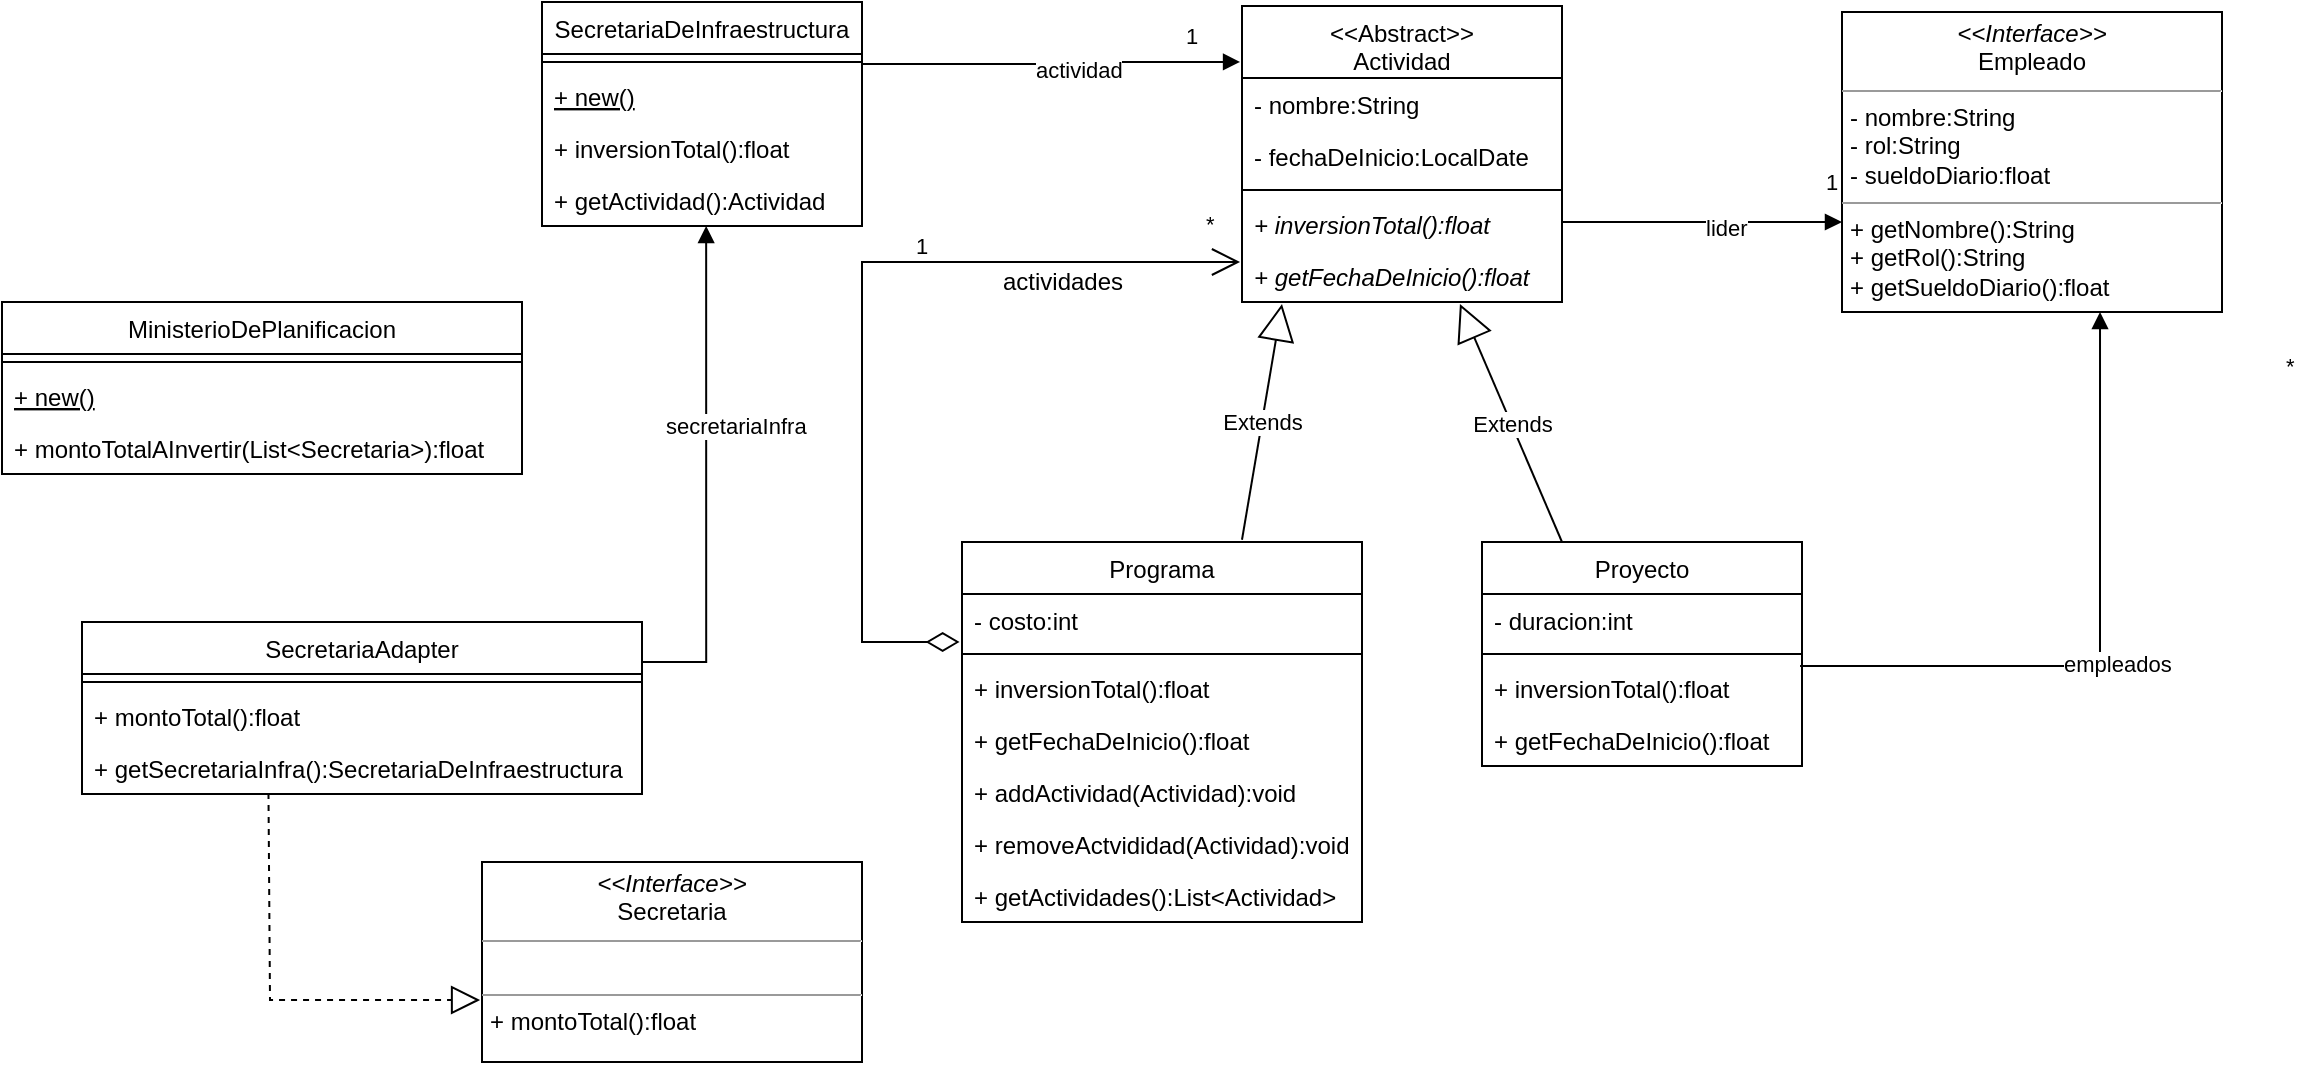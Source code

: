 <mxfile version="20.6.0" type="github">
  <diagram id="C5RBs43oDa-KdzZeNtuy" name="Page-1">
    <mxGraphModel dx="1848" dy="1698" grid="1" gridSize="10" guides="1" tooltips="1" connect="1" arrows="1" fold="1" page="1" pageScale="1" pageWidth="827" pageHeight="1169" math="0" shadow="0">
      <root>
        <mxCell id="WIyWlLk6GJQsqaUBKTNV-0" />
        <mxCell id="WIyWlLk6GJQsqaUBKTNV-1" parent="WIyWlLk6GJQsqaUBKTNV-0" />
        <mxCell id="ZmnFRqZtTHVAp45yPcgr-0" value="Proyecto" style="swimlane;fontStyle=0;align=center;verticalAlign=top;childLayout=stackLayout;horizontal=1;startSize=26;horizontalStack=0;resizeParent=1;resizeParentMax=0;resizeLast=0;collapsible=1;marginBottom=0;" vertex="1" parent="WIyWlLk6GJQsqaUBKTNV-1">
          <mxGeometry x="100" y="120" width="160" height="112" as="geometry" />
        </mxCell>
        <mxCell id="ZmnFRqZtTHVAp45yPcgr-5" value="- duracion:int" style="text;strokeColor=none;fillColor=none;align=left;verticalAlign=top;spacingLeft=4;spacingRight=4;overflow=hidden;rotatable=0;points=[[0,0.5],[1,0.5]];portConstraint=eastwest;" vertex="1" parent="ZmnFRqZtTHVAp45yPcgr-0">
          <mxGeometry y="26" width="160" height="26" as="geometry" />
        </mxCell>
        <mxCell id="ZmnFRqZtTHVAp45yPcgr-2" value="" style="line;strokeWidth=1;fillColor=none;align=left;verticalAlign=middle;spacingTop=-1;spacingLeft=3;spacingRight=3;rotatable=0;labelPosition=right;points=[];portConstraint=eastwest;strokeColor=inherit;" vertex="1" parent="ZmnFRqZtTHVAp45yPcgr-0">
          <mxGeometry y="52" width="160" height="8" as="geometry" />
        </mxCell>
        <mxCell id="ZmnFRqZtTHVAp45yPcgr-3" value="+ inversionTotal():float" style="text;strokeColor=none;fillColor=none;align=left;verticalAlign=top;spacingLeft=4;spacingRight=4;overflow=hidden;rotatable=0;points=[[0,0.5],[1,0.5]];portConstraint=eastwest;" vertex="1" parent="ZmnFRqZtTHVAp45yPcgr-0">
          <mxGeometry y="60" width="160" height="26" as="geometry" />
        </mxCell>
        <mxCell id="ZmnFRqZtTHVAp45yPcgr-25" value="+ getFechaDeInicio():float" style="text;strokeColor=none;fillColor=none;align=left;verticalAlign=top;spacingLeft=4;spacingRight=4;overflow=hidden;rotatable=0;points=[[0,0.5],[1,0.5]];portConstraint=eastwest;fontStyle=0" vertex="1" parent="ZmnFRqZtTHVAp45yPcgr-0">
          <mxGeometry y="86" width="160" height="26" as="geometry" />
        </mxCell>
        <mxCell id="ZmnFRqZtTHVAp45yPcgr-6" value="&lt;p style=&quot;margin:0px;margin-top:4px;text-align:center;&quot;&gt;&lt;i&gt;&amp;lt;&amp;lt;Interface&amp;gt;&amp;gt;&lt;/i&gt;&lt;br&gt;Empleado&lt;/p&gt;&lt;hr size=&quot;1&quot;&gt;&lt;p style=&quot;margin:0px;margin-left:4px;&quot;&gt;- nombre:String&lt;/p&gt;&lt;p style=&quot;margin:0px;margin-left:4px;&quot;&gt;- rol:String&lt;/p&gt;&lt;p style=&quot;margin:0px;margin-left:4px;&quot;&gt;- sueldoDiario:float&lt;/p&gt;&lt;hr size=&quot;1&quot;&gt;&lt;p style=&quot;margin:0px;margin-left:4px;&quot;&gt;+ getNombre():String&lt;/p&gt;&lt;p style=&quot;margin:0px;margin-left:4px;&quot;&gt;+ getRol():String&lt;/p&gt;&lt;p style=&quot;margin:0px;margin-left:4px;&quot;&gt;+ getSueldoDiario():float&lt;/p&gt;" style="verticalAlign=top;align=left;overflow=fill;fontSize=12;fontFamily=Helvetica;html=1;" vertex="1" parent="WIyWlLk6GJQsqaUBKTNV-1">
          <mxGeometry x="280" y="-145" width="190" height="150" as="geometry" />
        </mxCell>
        <mxCell id="ZmnFRqZtTHVAp45yPcgr-7" value="empleados" style="endArrow=block;endFill=1;html=1;edgeStyle=orthogonalEdgeStyle;align=left;verticalAlign=top;rounded=0;exitX=0.994;exitY=0.077;exitDx=0;exitDy=0;exitPerimeter=0;entryX=0.679;entryY=1;entryDx=0;entryDy=0;entryPerimeter=0;" edge="1" parent="WIyWlLk6GJQsqaUBKTNV-1" source="ZmnFRqZtTHVAp45yPcgr-3" target="ZmnFRqZtTHVAp45yPcgr-6">
          <mxGeometry y="20" relative="1" as="geometry">
            <mxPoint x="360" y="180" as="sourcePoint" />
            <mxPoint x="520" y="180" as="targetPoint" />
            <Array as="points">
              <mxPoint x="409" y="182" />
            </Array>
            <mxPoint as="offset" />
          </mxGeometry>
        </mxCell>
        <mxCell id="ZmnFRqZtTHVAp45yPcgr-8" value="*" style="edgeLabel;resizable=0;html=1;align=left;verticalAlign=bottom;" connectable="0" vertex="1" parent="ZmnFRqZtTHVAp45yPcgr-7">
          <mxGeometry x="-1" relative="1" as="geometry">
            <mxPoint x="241" y="-142" as="offset" />
          </mxGeometry>
        </mxCell>
        <mxCell id="ZmnFRqZtTHVAp45yPcgr-9" value="Programa" style="swimlane;fontStyle=0;align=center;verticalAlign=top;childLayout=stackLayout;horizontal=1;startSize=26;horizontalStack=0;resizeParent=1;resizeParentMax=0;resizeLast=0;collapsible=1;marginBottom=0;" vertex="1" parent="WIyWlLk6GJQsqaUBKTNV-1">
          <mxGeometry x="-160" y="120" width="200" height="190" as="geometry" />
        </mxCell>
        <mxCell id="ZmnFRqZtTHVAp45yPcgr-15" value="- costo:int" style="text;strokeColor=none;fillColor=none;align=left;verticalAlign=top;spacingLeft=4;spacingRight=4;overflow=hidden;rotatable=0;points=[[0,0.5],[1,0.5]];portConstraint=eastwest;" vertex="1" parent="ZmnFRqZtTHVAp45yPcgr-9">
          <mxGeometry y="26" width="200" height="26" as="geometry" />
        </mxCell>
        <mxCell id="ZmnFRqZtTHVAp45yPcgr-13" value="" style="line;strokeWidth=1;fillColor=none;align=left;verticalAlign=middle;spacingTop=-1;spacingLeft=3;spacingRight=3;rotatable=0;labelPosition=right;points=[];portConstraint=eastwest;strokeColor=inherit;" vertex="1" parent="ZmnFRqZtTHVAp45yPcgr-9">
          <mxGeometry y="52" width="200" height="8" as="geometry" />
        </mxCell>
        <mxCell id="ZmnFRqZtTHVAp45yPcgr-22" value="+ inversionTotal():float" style="text;strokeColor=none;fillColor=none;align=left;verticalAlign=top;spacingLeft=4;spacingRight=4;overflow=hidden;rotatable=0;points=[[0,0.5],[1,0.5]];portConstraint=eastwest;fontStyle=0" vertex="1" parent="ZmnFRqZtTHVAp45yPcgr-9">
          <mxGeometry y="60" width="200" height="26" as="geometry" />
        </mxCell>
        <mxCell id="ZmnFRqZtTHVAp45yPcgr-24" value="+ getFechaDeInicio():float" style="text;strokeColor=none;fillColor=none;align=left;verticalAlign=top;spacingLeft=4;spacingRight=4;overflow=hidden;rotatable=0;points=[[0,0.5],[1,0.5]];portConstraint=eastwest;fontStyle=0" vertex="1" parent="ZmnFRqZtTHVAp45yPcgr-9">
          <mxGeometry y="86" width="200" height="26" as="geometry" />
        </mxCell>
        <mxCell id="ZmnFRqZtTHVAp45yPcgr-56" value="+ addActividad(Actividad):void" style="text;strokeColor=none;fillColor=none;align=left;verticalAlign=top;spacingLeft=4;spacingRight=4;overflow=hidden;rotatable=0;points=[[0,0.5],[1,0.5]];portConstraint=eastwest;fontStyle=0" vertex="1" parent="ZmnFRqZtTHVAp45yPcgr-9">
          <mxGeometry y="112" width="200" height="26" as="geometry" />
        </mxCell>
        <mxCell id="ZmnFRqZtTHVAp45yPcgr-57" value="+ removeActvididad(Actividad):void" style="text;strokeColor=none;fillColor=none;align=left;verticalAlign=top;spacingLeft=4;spacingRight=4;overflow=hidden;rotatable=0;points=[[0,0.5],[1,0.5]];portConstraint=eastwest;fontStyle=0" vertex="1" parent="ZmnFRqZtTHVAp45yPcgr-9">
          <mxGeometry y="138" width="200" height="26" as="geometry" />
        </mxCell>
        <mxCell id="ZmnFRqZtTHVAp45yPcgr-58" value="+ getActividades():List&lt;Actividad&gt;" style="text;strokeColor=none;fillColor=none;align=left;verticalAlign=top;spacingLeft=4;spacingRight=4;overflow=hidden;rotatable=0;points=[[0,0.5],[1,0.5]];portConstraint=eastwest;fontStyle=0" vertex="1" parent="ZmnFRqZtTHVAp45yPcgr-9">
          <mxGeometry y="164" width="200" height="26" as="geometry" />
        </mxCell>
        <mxCell id="ZmnFRqZtTHVAp45yPcgr-18" value="&lt;&lt;Abstract&gt;&gt;&#xa;Actividad" style="swimlane;fontStyle=0;align=center;verticalAlign=top;childLayout=stackLayout;horizontal=1;startSize=36;horizontalStack=0;resizeParent=1;resizeParentMax=0;resizeLast=0;collapsible=1;marginBottom=0;" vertex="1" parent="WIyWlLk6GJQsqaUBKTNV-1">
          <mxGeometry x="-20" y="-148" width="160" height="148" as="geometry" />
        </mxCell>
        <mxCell id="ZmnFRqZtTHVAp45yPcgr-10" value="- nombre:String" style="text;strokeColor=none;fillColor=none;align=left;verticalAlign=top;spacingLeft=4;spacingRight=4;overflow=hidden;rotatable=0;points=[[0,0.5],[1,0.5]];portConstraint=eastwest;" vertex="1" parent="ZmnFRqZtTHVAp45yPcgr-18">
          <mxGeometry y="36" width="160" height="26" as="geometry" />
        </mxCell>
        <mxCell id="ZmnFRqZtTHVAp45yPcgr-4" value="- fechaDeInicio:LocalDate" style="text;strokeColor=none;fillColor=none;align=left;verticalAlign=top;spacingLeft=4;spacingRight=4;overflow=hidden;rotatable=0;points=[[0,0.5],[1,0.5]];portConstraint=eastwest;" vertex="1" parent="ZmnFRqZtTHVAp45yPcgr-18">
          <mxGeometry y="62" width="160" height="26" as="geometry" />
        </mxCell>
        <mxCell id="ZmnFRqZtTHVAp45yPcgr-20" value="" style="line;strokeWidth=1;fillColor=none;align=left;verticalAlign=middle;spacingTop=-1;spacingLeft=3;spacingRight=3;rotatable=0;labelPosition=right;points=[];portConstraint=eastwest;strokeColor=inherit;" vertex="1" parent="ZmnFRqZtTHVAp45yPcgr-18">
          <mxGeometry y="88" width="160" height="8" as="geometry" />
        </mxCell>
        <mxCell id="ZmnFRqZtTHVAp45yPcgr-14" value="+ inversionTotal():float" style="text;strokeColor=none;fillColor=none;align=left;verticalAlign=top;spacingLeft=4;spacingRight=4;overflow=hidden;rotatable=0;points=[[0,0.5],[1,0.5]];portConstraint=eastwest;fontStyle=2" vertex="1" parent="ZmnFRqZtTHVAp45yPcgr-18">
          <mxGeometry y="96" width="160" height="26" as="geometry" />
        </mxCell>
        <mxCell id="ZmnFRqZtTHVAp45yPcgr-23" value="+ getFechaDeInicio():float" style="text;strokeColor=none;fillColor=none;align=left;verticalAlign=top;spacingLeft=4;spacingRight=4;overflow=hidden;rotatable=0;points=[[0,0.5],[1,0.5]];portConstraint=eastwest;fontStyle=2" vertex="1" parent="ZmnFRqZtTHVAp45yPcgr-18">
          <mxGeometry y="122" width="160" height="26" as="geometry" />
        </mxCell>
        <mxCell id="ZmnFRqZtTHVAp45yPcgr-26" value="Extends" style="endArrow=block;endSize=16;endFill=0;html=1;rounded=0;exitX=0.7;exitY=-0.006;exitDx=0;exitDy=0;exitPerimeter=0;entryX=0.125;entryY=1.038;entryDx=0;entryDy=0;entryPerimeter=0;" edge="1" parent="WIyWlLk6GJQsqaUBKTNV-1" source="ZmnFRqZtTHVAp45yPcgr-9" target="ZmnFRqZtTHVAp45yPcgr-23">
          <mxGeometry width="160" relative="1" as="geometry">
            <mxPoint x="-70" y="70" as="sourcePoint" />
            <mxPoint x="90" y="70" as="targetPoint" />
          </mxGeometry>
        </mxCell>
        <mxCell id="ZmnFRqZtTHVAp45yPcgr-27" value="Extends" style="endArrow=block;endSize=16;endFill=0;html=1;rounded=0;exitX=0.25;exitY=0;exitDx=0;exitDy=0;entryX=0.681;entryY=1.038;entryDx=0;entryDy=0;entryPerimeter=0;" edge="1" parent="WIyWlLk6GJQsqaUBKTNV-1" source="ZmnFRqZtTHVAp45yPcgr-0" target="ZmnFRqZtTHVAp45yPcgr-23">
          <mxGeometry width="160" relative="1" as="geometry">
            <mxPoint x="80" y="50" as="sourcePoint" />
            <mxPoint x="240" y="50" as="targetPoint" />
          </mxGeometry>
        </mxCell>
        <mxCell id="ZmnFRqZtTHVAp45yPcgr-30" value="*" style="endArrow=open;html=1;endSize=12;startArrow=diamondThin;startSize=14;startFill=0;edgeStyle=orthogonalEdgeStyle;align=left;verticalAlign=bottom;rounded=0;exitX=-0.006;exitY=0.923;exitDx=0;exitDy=0;exitPerimeter=0;entryX=-0.006;entryY=0.231;entryDx=0;entryDy=0;entryPerimeter=0;" edge="1" parent="WIyWlLk6GJQsqaUBKTNV-1" source="ZmnFRqZtTHVAp45yPcgr-15" target="ZmnFRqZtTHVAp45yPcgr-23">
          <mxGeometry x="0.911" y="10" relative="1" as="geometry">
            <mxPoint x="-220" y="170" as="sourcePoint" />
            <mxPoint x="-140" y="-20" as="targetPoint" />
            <Array as="points">
              <mxPoint x="-210" y="170" />
              <mxPoint x="-210" y="-20" />
            </Array>
            <mxPoint as="offset" />
          </mxGeometry>
        </mxCell>
        <mxCell id="ZmnFRqZtTHVAp45yPcgr-31" value="actividades" style="text;html=1;align=center;verticalAlign=middle;resizable=0;points=[];autosize=1;strokeColor=none;fillColor=none;" vertex="1" parent="WIyWlLk6GJQsqaUBKTNV-1">
          <mxGeometry x="-150" y="-25" width="80" height="30" as="geometry" />
        </mxCell>
        <mxCell id="ZmnFRqZtTHVAp45yPcgr-32" value="lider" style="endArrow=block;endFill=1;html=1;edgeStyle=orthogonalEdgeStyle;align=left;verticalAlign=top;rounded=0;" edge="1" parent="WIyWlLk6GJQsqaUBKTNV-1">
          <mxGeometry y="10" relative="1" as="geometry">
            <mxPoint x="140" y="-40" as="sourcePoint" />
            <mxPoint x="280" y="-40" as="targetPoint" />
            <mxPoint as="offset" />
          </mxGeometry>
        </mxCell>
        <mxCell id="ZmnFRqZtTHVAp45yPcgr-33" value="1" style="edgeLabel;resizable=0;html=1;align=left;verticalAlign=bottom;" connectable="0" vertex="1" parent="ZmnFRqZtTHVAp45yPcgr-32">
          <mxGeometry x="-1" relative="1" as="geometry">
            <mxPoint x="130" y="-12" as="offset" />
          </mxGeometry>
        </mxCell>
        <mxCell id="ZmnFRqZtTHVAp45yPcgr-34" value="SecretariaDeInfraestructura" style="swimlane;fontStyle=0;align=center;verticalAlign=top;childLayout=stackLayout;horizontal=1;startSize=26;horizontalStack=0;resizeParent=1;resizeParentMax=0;resizeLast=0;collapsible=1;marginBottom=0;" vertex="1" parent="WIyWlLk6GJQsqaUBKTNV-1">
          <mxGeometry x="-370" y="-150" width="160" height="112" as="geometry" />
        </mxCell>
        <mxCell id="ZmnFRqZtTHVAp45yPcgr-36" value="" style="line;strokeWidth=1;fillColor=none;align=left;verticalAlign=middle;spacingTop=-1;spacingLeft=3;spacingRight=3;rotatable=0;labelPosition=right;points=[];portConstraint=eastwest;strokeColor=inherit;" vertex="1" parent="ZmnFRqZtTHVAp45yPcgr-34">
          <mxGeometry y="26" width="160" height="8" as="geometry" />
        </mxCell>
        <mxCell id="ZmnFRqZtTHVAp45yPcgr-41" value="+ new()" style="text;strokeColor=none;fillColor=none;align=left;verticalAlign=top;spacingLeft=4;spacingRight=4;overflow=hidden;rotatable=0;points=[[0,0.5],[1,0.5]];portConstraint=eastwest;fontStyle=4" vertex="1" parent="ZmnFRqZtTHVAp45yPcgr-34">
          <mxGeometry y="34" width="160" height="26" as="geometry" />
        </mxCell>
        <mxCell id="ZmnFRqZtTHVAp45yPcgr-37" value="+ inversionTotal():float" style="text;strokeColor=none;fillColor=none;align=left;verticalAlign=top;spacingLeft=4;spacingRight=4;overflow=hidden;rotatable=0;points=[[0,0.5],[1,0.5]];portConstraint=eastwest;" vertex="1" parent="ZmnFRqZtTHVAp45yPcgr-34">
          <mxGeometry y="60" width="160" height="26" as="geometry" />
        </mxCell>
        <mxCell id="ZmnFRqZtTHVAp45yPcgr-40" value="+ getActividad():Actividad" style="text;strokeColor=none;fillColor=none;align=left;verticalAlign=top;spacingLeft=4;spacingRight=4;overflow=hidden;rotatable=0;points=[[0,0.5],[1,0.5]];portConstraint=eastwest;" vertex="1" parent="ZmnFRqZtTHVAp45yPcgr-34">
          <mxGeometry y="86" width="160" height="26" as="geometry" />
        </mxCell>
        <mxCell id="ZmnFRqZtTHVAp45yPcgr-38" value="actividad" style="endArrow=block;endFill=1;html=1;edgeStyle=orthogonalEdgeStyle;align=left;verticalAlign=top;rounded=0;entryX=-0.006;entryY=0.189;entryDx=0;entryDy=0;entryPerimeter=0;exitX=1;exitY=0.625;exitDx=0;exitDy=0;exitPerimeter=0;" edge="1" parent="WIyWlLk6GJQsqaUBKTNV-1" source="ZmnFRqZtTHVAp45yPcgr-36" target="ZmnFRqZtTHVAp45yPcgr-18">
          <mxGeometry x="-0.106" y="10" relative="1" as="geometry">
            <mxPoint x="-200" y="-120" as="sourcePoint" />
            <mxPoint x="-40" y="-120" as="targetPoint" />
            <mxPoint as="offset" />
          </mxGeometry>
        </mxCell>
        <mxCell id="ZmnFRqZtTHVAp45yPcgr-39" value="1" style="edgeLabel;resizable=0;html=1;align=left;verticalAlign=bottom;" connectable="0" vertex="1" parent="ZmnFRqZtTHVAp45yPcgr-38">
          <mxGeometry x="-1" relative="1" as="geometry">
            <mxPoint x="160" y="-6" as="offset" />
          </mxGeometry>
        </mxCell>
        <mxCell id="ZmnFRqZtTHVAp45yPcgr-42" value="MinisterioDePlanificacion" style="swimlane;fontStyle=0;align=center;verticalAlign=top;childLayout=stackLayout;horizontal=1;startSize=26;horizontalStack=0;resizeParent=1;resizeParentMax=0;resizeLast=0;collapsible=1;marginBottom=0;" vertex="1" parent="WIyWlLk6GJQsqaUBKTNV-1">
          <mxGeometry x="-640" width="260" height="86" as="geometry" />
        </mxCell>
        <mxCell id="ZmnFRqZtTHVAp45yPcgr-43" value="" style="line;strokeWidth=1;fillColor=none;align=left;verticalAlign=middle;spacingTop=-1;spacingLeft=3;spacingRight=3;rotatable=0;labelPosition=right;points=[];portConstraint=eastwest;strokeColor=inherit;" vertex="1" parent="ZmnFRqZtTHVAp45yPcgr-42">
          <mxGeometry y="26" width="260" height="8" as="geometry" />
        </mxCell>
        <mxCell id="ZmnFRqZtTHVAp45yPcgr-44" value="+ new()" style="text;strokeColor=none;fillColor=none;align=left;verticalAlign=top;spacingLeft=4;spacingRight=4;overflow=hidden;rotatable=0;points=[[0,0.5],[1,0.5]];portConstraint=eastwest;fontStyle=4" vertex="1" parent="ZmnFRqZtTHVAp45yPcgr-42">
          <mxGeometry y="34" width="260" height="26" as="geometry" />
        </mxCell>
        <mxCell id="ZmnFRqZtTHVAp45yPcgr-45" value="+ montoTotalAInvertir(List&lt;Secretaria&gt;):float" style="text;strokeColor=none;fillColor=none;align=left;verticalAlign=top;spacingLeft=4;spacingRight=4;overflow=hidden;rotatable=0;points=[[0,0.5],[1,0.5]];portConstraint=eastwest;" vertex="1" parent="ZmnFRqZtTHVAp45yPcgr-42">
          <mxGeometry y="60" width="260" height="26" as="geometry" />
        </mxCell>
        <mxCell id="ZmnFRqZtTHVAp45yPcgr-48" value="&lt;p style=&quot;margin:0px;margin-top:4px;text-align:center;&quot;&gt;&lt;i&gt;&amp;lt;&amp;lt;Interface&amp;gt;&amp;gt;&lt;/i&gt;&lt;br&gt;Secretaria&lt;/p&gt;&lt;hr size=&quot;1&quot;&gt;&lt;p style=&quot;margin:0px;margin-left:4px;&quot;&gt;&lt;br&gt;&lt;/p&gt;&lt;hr size=&quot;1&quot;&gt;&lt;p style=&quot;margin:0px;margin-left:4px;&quot;&gt;+ montoTotal():float&lt;/p&gt;" style="verticalAlign=top;align=left;overflow=fill;fontSize=12;fontFamily=Helvetica;html=1;" vertex="1" parent="WIyWlLk6GJQsqaUBKTNV-1">
          <mxGeometry x="-400" y="280" width="190" height="100" as="geometry" />
        </mxCell>
        <mxCell id="ZmnFRqZtTHVAp45yPcgr-49" value="SecretariaAdapter" style="swimlane;fontStyle=0;align=center;verticalAlign=top;childLayout=stackLayout;horizontal=1;startSize=26;horizontalStack=0;resizeParent=1;resizeParentMax=0;resizeLast=0;collapsible=1;marginBottom=0;" vertex="1" parent="WIyWlLk6GJQsqaUBKTNV-1">
          <mxGeometry x="-600" y="160" width="280" height="86" as="geometry" />
        </mxCell>
        <mxCell id="ZmnFRqZtTHVAp45yPcgr-51" value="" style="line;strokeWidth=1;fillColor=none;align=left;verticalAlign=middle;spacingTop=-1;spacingLeft=3;spacingRight=3;rotatable=0;labelPosition=right;points=[];portConstraint=eastwest;strokeColor=inherit;" vertex="1" parent="ZmnFRqZtTHVAp45yPcgr-49">
          <mxGeometry y="26" width="280" height="8" as="geometry" />
        </mxCell>
        <mxCell id="ZmnFRqZtTHVAp45yPcgr-52" value="+ montoTotal():float" style="text;strokeColor=none;fillColor=none;align=left;verticalAlign=top;spacingLeft=4;spacingRight=4;overflow=hidden;rotatable=0;points=[[0,0.5],[1,0.5]];portConstraint=eastwest;" vertex="1" parent="ZmnFRqZtTHVAp45yPcgr-49">
          <mxGeometry y="34" width="280" height="26" as="geometry" />
        </mxCell>
        <mxCell id="ZmnFRqZtTHVAp45yPcgr-59" value="+ getSecretariaInfra():SecretariaDeInfraestructura" style="text;strokeColor=none;fillColor=none;align=left;verticalAlign=top;spacingLeft=4;spacingRight=4;overflow=hidden;rotatable=0;points=[[0,0.5],[1,0.5]];portConstraint=eastwest;" vertex="1" parent="ZmnFRqZtTHVAp45yPcgr-49">
          <mxGeometry y="60" width="280" height="26" as="geometry" />
        </mxCell>
        <mxCell id="ZmnFRqZtTHVAp45yPcgr-53" value="secretariaInfra" style="endArrow=block;endFill=1;html=1;edgeStyle=orthogonalEdgeStyle;align=left;verticalAlign=top;rounded=0;entryX=0.513;entryY=1;entryDx=0;entryDy=0;entryPerimeter=0;" edge="1" parent="WIyWlLk6GJQsqaUBKTNV-1" target="ZmnFRqZtTHVAp45yPcgr-40">
          <mxGeometry x="0.308" y="22" relative="1" as="geometry">
            <mxPoint x="-320" y="180" as="sourcePoint" />
            <mxPoint x="-290" y="-30" as="targetPoint" />
            <Array as="points">
              <mxPoint x="-288" y="180" />
            </Array>
            <mxPoint as="offset" />
          </mxGeometry>
        </mxCell>
        <mxCell id="ZmnFRqZtTHVAp45yPcgr-54" value="1" style="edgeLabel;resizable=0;html=1;align=left;verticalAlign=bottom;" connectable="0" vertex="1" parent="ZmnFRqZtTHVAp45yPcgr-53">
          <mxGeometry x="-1" relative="1" as="geometry">
            <mxPoint x="135" y="-200" as="offset" />
          </mxGeometry>
        </mxCell>
        <mxCell id="ZmnFRqZtTHVAp45yPcgr-55" value="" style="endArrow=block;dashed=1;endFill=0;endSize=12;html=1;rounded=0;exitX=0.333;exitY=0.982;exitDx=0;exitDy=0;exitPerimeter=0;entryX=-0.005;entryY=0.69;entryDx=0;entryDy=0;entryPerimeter=0;" edge="1" parent="WIyWlLk6GJQsqaUBKTNV-1" source="ZmnFRqZtTHVAp45yPcgr-59" target="ZmnFRqZtTHVAp45yPcgr-48">
          <mxGeometry width="160" relative="1" as="geometry">
            <mxPoint x="-573" y="300" as="sourcePoint" />
            <mxPoint x="-506" y="310" as="targetPoint" />
            <Array as="points">
              <mxPoint x="-506" y="349" />
            </Array>
          </mxGeometry>
        </mxCell>
      </root>
    </mxGraphModel>
  </diagram>
</mxfile>
